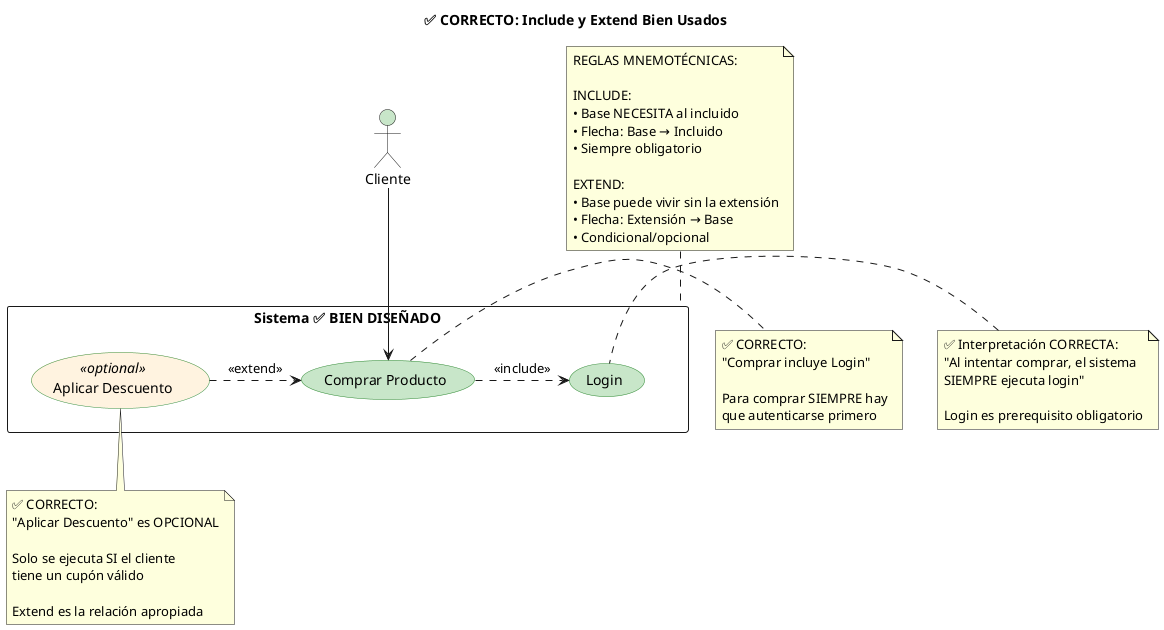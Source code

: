 @startuml
title ✅ CORRECTO: Include y Extend Bien Usados

skinparam actorBackgroundColor #C8E6C9
skinparam usecaseBackgroundColor #C8E6C9
skinparam usecaseBackgroundColor<<optional>> #FFF3E0
skinparam usecaseBorderColor #388E3C

actor Cliente

rectangle "Sistema ✅ BIEN DISEÑADO" {
  usecase "Comprar Producto" as UC1
  usecase "Login" as UC2
  usecase "Aplicar Descuento" as UC3 <<optional>>
}

Cliente --> UC1

' ✅ CORRECTO: Include en dirección correcta
UC1 .> UC2 : <<include>>

' ✅ CORRECTO: Extend cuando es opcional
UC3 .> UC1 : <<extend>>

note right of UC1
  ✅ CORRECTO:
  "Comprar incluye Login"

  Para comprar SIEMPRE hay
  que autenticarse primero
end note

note left of UC2
  ✅ Interpretación CORRECTA:
  "Al intentar comprar, el sistema
  SIEMPRE ejecuta login"

  Login es prerequisito obligatorio
end note

note bottom of UC3
  ✅ CORRECTO:
  "Aplicar Descuento" es OPCIONAL

  Solo se ejecuta SI el cliente
  tiene un cupón válido

  Extend es la relación apropiada
end note

note top of "Sistema ✅ BIEN DISEÑADO"
  REGLAS MNEMOTÉCNICAS:

  INCLUDE:
  • Base NECESITA al incluido
  • Flecha: Base → Incluido
  • Siempre obligatorio

  EXTEND:
  • Base puede vivir sin la extensión
  • Flecha: Extensión → Base
  • Condicional/opcional
end note

@enduml
